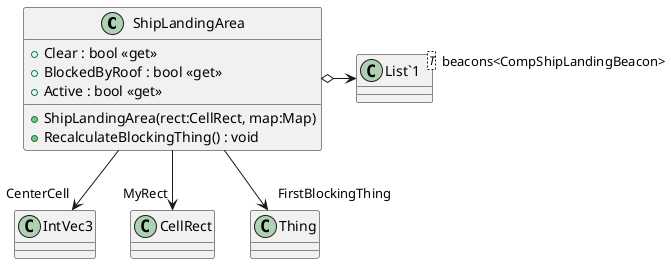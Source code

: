 @startuml
class ShipLandingArea {
    + Clear : bool <<get>>
    + BlockedByRoof : bool <<get>>
    + Active : bool <<get>>
    + ShipLandingArea(rect:CellRect, map:Map)
    + RecalculateBlockingThing() : void
}
class "List`1"<T> {
}
ShipLandingArea o-> "beacons<CompShipLandingBeacon>" "List`1"
ShipLandingArea --> "CenterCell" IntVec3
ShipLandingArea --> "MyRect" CellRect
ShipLandingArea --> "FirstBlockingThing" Thing
@enduml
